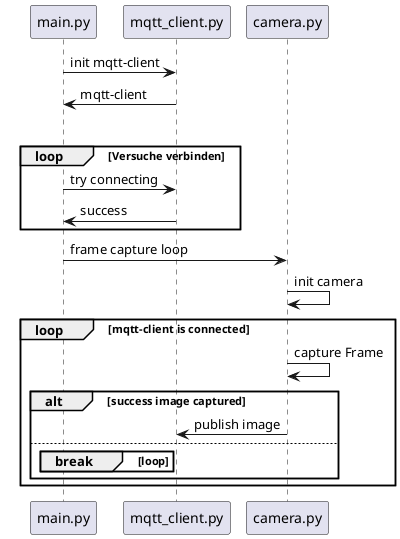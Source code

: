 @startuml
main.py -> mqtt_client.py:init mqtt-client
mqtt_client.py -> main.py:mqtt-client
loop Initialisierung
    loop Versuche verbinden
        main.py -> mqtt_client.py:try connecting
        mqtt_client.py -> main.py: success
    end
    main.py -> camera.py:frame capture loop
    camera.py -> camera.py: init camera
        loop mqtt-client is connected
            camera.py -> camera.py:capture Frame
            alt success image captured
                camera.py -> mqtt_client.py:publish image
            else
                break loop
            end
        end
end
@endboard